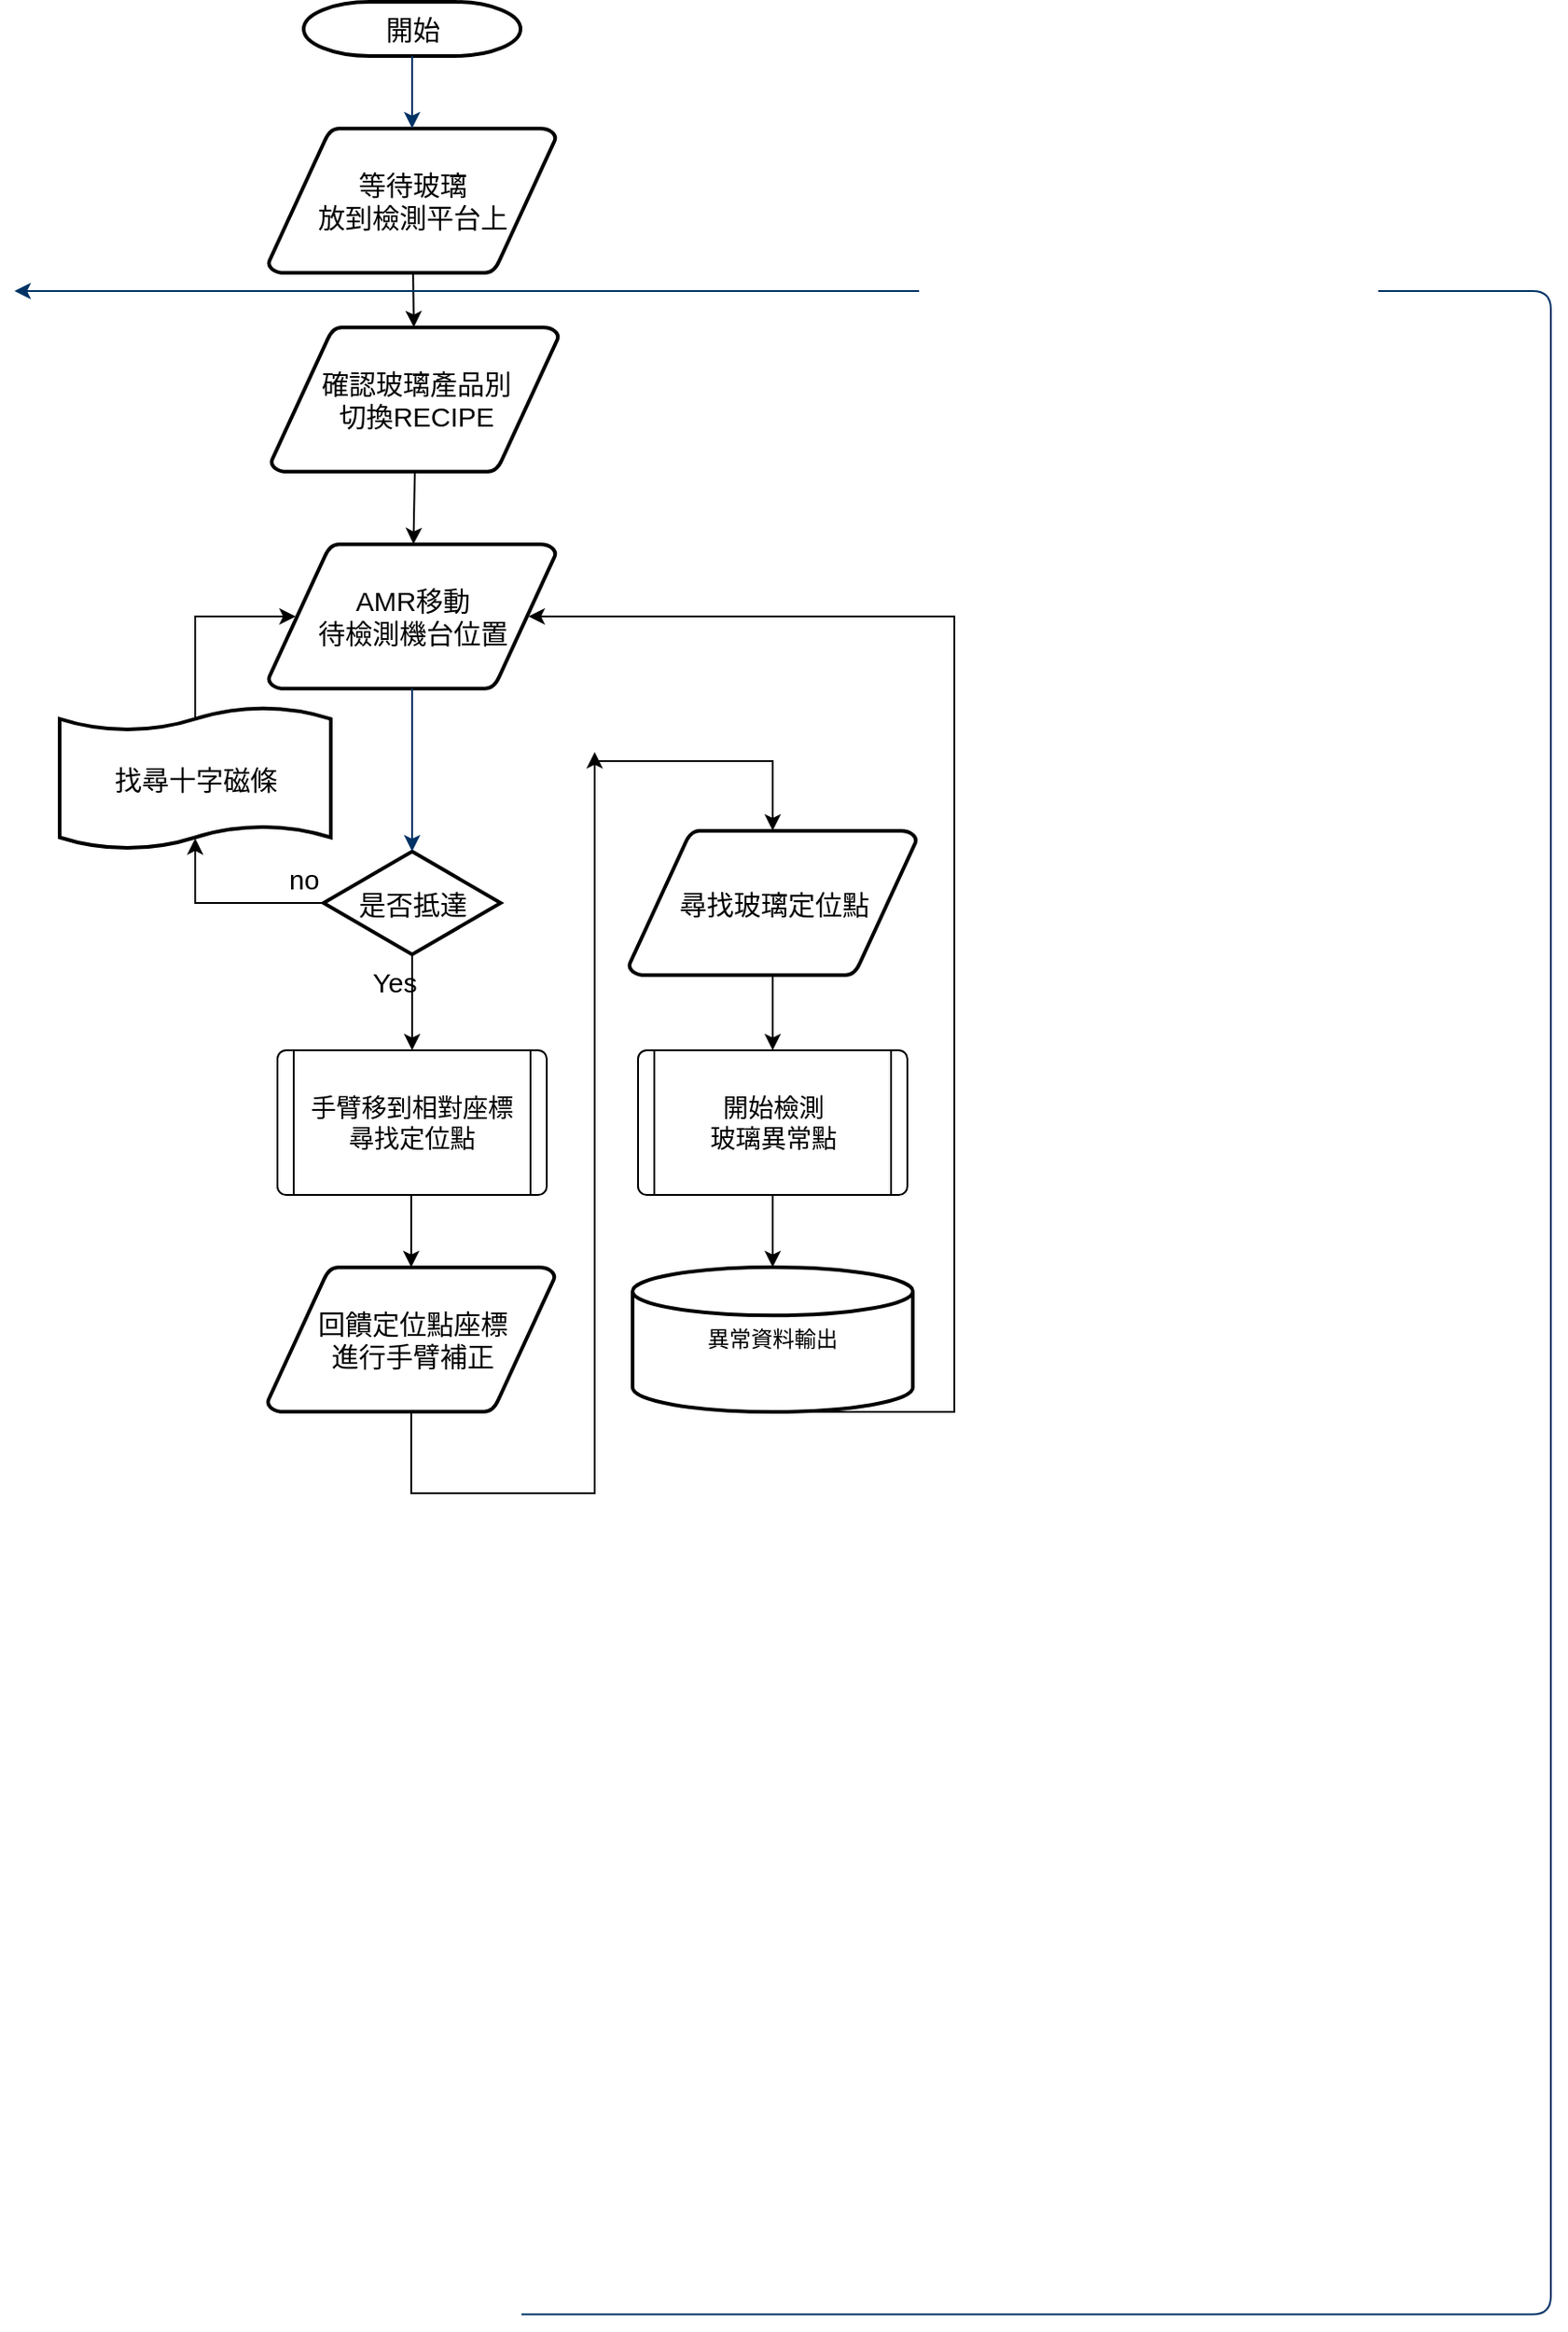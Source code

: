 <mxfile version="21.5.0" type="github">
  <diagram id="6a731a19-8d31-9384-78a2-239565b7b9f0" name="Page-1">
    <mxGraphModel dx="1222" dy="1089" grid="1" gridSize="10" guides="1" tooltips="1" connect="1" arrows="1" fold="1" page="1" pageScale="1" pageWidth="1169" pageHeight="827" background="none" math="0" shadow="0">
      <root>
        <mxCell id="0" />
        <mxCell id="1" parent="0" />
        <mxCell id="2" value="開始" style="shape=mxgraph.flowchart.terminator;strokeWidth=2;gradientColor=none;gradientDirection=north;fontStyle=0;html=1;fontSize=15;" parent="1" vertex="1">
          <mxGeometry x="260" y="60" width="120" height="30" as="geometry" />
        </mxCell>
        <mxCell id="O8AwixYfn_km_ykKzb5U-57" value="" style="edgeStyle=none;rounded=0;orthogonalLoop=1;jettySize=auto;html=1;fontSize=15;" edge="1" parent="1" source="3" target="O8AwixYfn_km_ykKzb5U-56">
          <mxGeometry relative="1" as="geometry" />
        </mxCell>
        <mxCell id="3" value="等待玻璃&lt;br style=&quot;font-size: 15px;&quot;&gt;放到檢測平台上" style="shape=mxgraph.flowchart.data;strokeWidth=2;gradientColor=none;gradientDirection=north;fontStyle=0;html=1;fontSize=15;" parent="1" vertex="1">
          <mxGeometry x="240.5" y="130" width="159" height="80" as="geometry" />
        </mxCell>
        <mxCell id="5" value="AMR移動&lt;br style=&quot;font-size: 15px;&quot;&gt;待檢測機台位置" style="shape=mxgraph.flowchart.data;strokeWidth=2;gradientColor=none;gradientDirection=north;fontStyle=0;html=1;fontSize=15;" parent="1" vertex="1">
          <mxGeometry x="240.5" y="360" width="159" height="80" as="geometry" />
        </mxCell>
        <mxCell id="O8AwixYfn_km_ykKzb5U-72" style="edgeStyle=elbowEdgeStyle;rounded=0;orthogonalLoop=1;jettySize=auto;html=1;exitX=0;exitY=0.5;exitDx=0;exitDy=0;exitPerimeter=0;entryX=0.5;entryY=0.91;entryDx=0;entryDy=0;entryPerimeter=0;fontSize=15;" edge="1" parent="1" source="6" target="51">
          <mxGeometry relative="1" as="geometry">
            <Array as="points">
              <mxPoint x="200" y="540" />
            </Array>
          </mxGeometry>
        </mxCell>
        <mxCell id="O8AwixYfn_km_ykKzb5U-73" style="edgeStyle=elbowEdgeStyle;rounded=0;orthogonalLoop=1;jettySize=auto;html=1;exitX=0.5;exitY=1;exitDx=0;exitDy=0;exitPerimeter=0;entryX=0.5;entryY=0;entryDx=0;entryDy=0;entryPerimeter=0;fontSize=15;" edge="1" parent="1" source="6">
          <mxGeometry relative="1" as="geometry">
            <mxPoint x="319.5" y="640" as="targetPoint" />
          </mxGeometry>
        </mxCell>
        <mxCell id="6" value="是否抵達" style="shape=mxgraph.flowchart.decision;strokeWidth=2;gradientColor=none;gradientDirection=north;fontStyle=0;html=1;fontSize=15;" parent="1" vertex="1">
          <mxGeometry x="271" y="530" width="98" height="57" as="geometry" />
        </mxCell>
        <mxCell id="7" style="fontStyle=1;strokeColor=#003366;strokeWidth=1;html=1;fontSize=15;" parent="1" source="2" target="3" edge="1">
          <mxGeometry relative="1" as="geometry" />
        </mxCell>
        <mxCell id="9" style="entryX=0.5;entryY=0;entryPerimeter=0;fontStyle=1;strokeColor=#003366;strokeWidth=1;html=1;fontSize=15;" parent="1" source="5" target="6" edge="1">
          <mxGeometry relative="1" as="geometry" />
        </mxCell>
        <mxCell id="11" value="no" style="text;fontStyle=0;html=1;strokeColor=none;gradientColor=none;fillColor=none;strokeWidth=2;fontSize=15;" parent="1" vertex="1">
          <mxGeometry x="250" y="530" width="40" height="26" as="geometry" />
        </mxCell>
        <mxCell id="14" value="Yes" style="text;fontStyle=0;html=1;strokeColor=none;gradientColor=none;fillColor=none;strokeWidth=2;align=center;fontSize=15;" parent="1" vertex="1">
          <mxGeometry x="290" y="587" width="40" height="26" as="geometry" />
        </mxCell>
        <mxCell id="45" value="" style="edgeStyle=elbowEdgeStyle;elbow=horizontal;exitX=1;exitY=0.5;exitPerimeter=0;entryX=0.905;entryY=0.5;entryPerimeter=0;fontStyle=1;strokeColor=#003366;strokeWidth=1;html=1;" parent="1" target="34" edge="1">
          <mxGeometry width="100" height="100" as="geometry">
            <mxPoint x="380.5" y="1339.25" as="sourcePoint" />
            <mxPoint x="100" y="220" as="targetPoint" />
            <Array as="points">
              <mxPoint x="950" y="1540" />
            </Array>
          </mxGeometry>
        </mxCell>
        <mxCell id="O8AwixYfn_km_ykKzb5U-68" style="edgeStyle=elbowEdgeStyle;rounded=0;orthogonalLoop=1;jettySize=auto;html=1;exitX=0.5;exitY=0.09;exitDx=0;exitDy=0;exitPerimeter=0;entryX=0.095;entryY=0.5;entryDx=0;entryDy=0;entryPerimeter=0;fontSize=15;" edge="1" parent="1" source="51" target="5">
          <mxGeometry relative="1" as="geometry">
            <Array as="points">
              <mxPoint x="200" y="440" />
            </Array>
          </mxGeometry>
        </mxCell>
        <mxCell id="51" value="找尋十字磁條" style="shape=mxgraph.flowchart.paper_tape;strokeWidth=2;gradientColor=none;gradientDirection=north;fontStyle=0;html=1;fontSize=15;" parent="1" vertex="1">
          <mxGeometry x="125" y="449" width="150" height="81" as="geometry" />
        </mxCell>
        <mxCell id="O8AwixYfn_km_ykKzb5U-58" style="edgeStyle=none;rounded=0;orthogonalLoop=1;jettySize=auto;html=1;exitX=0.5;exitY=1;exitDx=0;exitDy=0;exitPerimeter=0;fontSize=15;" edge="1" parent="1" source="O8AwixYfn_km_ykKzb5U-56" target="5">
          <mxGeometry relative="1" as="geometry" />
        </mxCell>
        <mxCell id="O8AwixYfn_km_ykKzb5U-56" value="確認玻璃產品別&lt;br style=&quot;border-color: var(--border-color); font-size: 15px;&quot;&gt;切換RECIPE" style="shape=mxgraph.flowchart.data;strokeWidth=2;gradientColor=none;gradientDirection=north;fontStyle=0;html=1;fontSize=15;" vertex="1" parent="1">
          <mxGeometry x="242" y="240" width="159" height="80" as="geometry" />
        </mxCell>
        <mxCell id="O8AwixYfn_km_ykKzb5U-75" style="edgeStyle=elbowEdgeStyle;rounded=0;orthogonalLoop=1;jettySize=auto;html=1;exitX=0.5;exitY=1;exitDx=0;exitDy=0;exitPerimeter=0;entryX=0.5;entryY=0;entryDx=0;entryDy=0;entryPerimeter=0;fontSize=15;" edge="1" parent="1" target="O8AwixYfn_km_ykKzb5U-63">
          <mxGeometry relative="1" as="geometry">
            <mxPoint x="319.5" y="720" as="sourcePoint" />
          </mxGeometry>
        </mxCell>
        <mxCell id="O8AwixYfn_km_ykKzb5U-90" style="edgeStyle=elbowEdgeStyle;rounded=0;orthogonalLoop=1;jettySize=auto;elbow=vertical;html=1;exitX=0.5;exitY=1;exitDx=0;exitDy=0;exitPerimeter=0;" edge="1" parent="1" source="O8AwixYfn_km_ykKzb5U-63">
          <mxGeometry relative="1" as="geometry">
            <mxPoint x="421" y="475" as="targetPoint" />
            <mxPoint x="310" y="855" as="sourcePoint" />
            <Array as="points">
              <mxPoint x="380.5" y="885" />
            </Array>
          </mxGeometry>
        </mxCell>
        <mxCell id="O8AwixYfn_km_ykKzb5U-63" value="回饋定位點座標&lt;br style=&quot;font-size: 15px;&quot;&gt;進行手臂補正" style="shape=mxgraph.flowchart.data;strokeWidth=2;gradientColor=none;gradientDirection=north;fontStyle=0;html=1;fontSize=15;" vertex="1" parent="1">
          <mxGeometry x="240" y="760" width="159" height="80" as="geometry" />
        </mxCell>
        <mxCell id="O8AwixYfn_km_ykKzb5U-91" style="edgeStyle=elbowEdgeStyle;rounded=0;orthogonalLoop=1;jettySize=auto;elbow=vertical;html=1;entryX=0.5;entryY=0;entryDx=0;entryDy=0;entryPerimeter=0;" edge="1" parent="1" target="O8AwixYfn_km_ykKzb5U-77">
          <mxGeometry relative="1" as="geometry">
            <mxPoint x="530" y="470" as="targetPoint" />
            <mxPoint x="420" y="480" as="sourcePoint" />
            <Array as="points">
              <mxPoint x="480" y="480" />
            </Array>
          </mxGeometry>
        </mxCell>
        <mxCell id="O8AwixYfn_km_ykKzb5U-92" style="edgeStyle=elbowEdgeStyle;rounded=0;orthogonalLoop=1;jettySize=auto;elbow=vertical;html=1;exitX=0.5;exitY=1;exitDx=0;exitDy=0;exitPerimeter=0;entryX=0.5;entryY=0;entryDx=0;entryDy=0;" edge="1" parent="1" source="O8AwixYfn_km_ykKzb5U-77" target="O8AwixYfn_km_ykKzb5U-84">
          <mxGeometry relative="1" as="geometry" />
        </mxCell>
        <mxCell id="O8AwixYfn_km_ykKzb5U-77" value="尋找玻璃定位點" style="shape=mxgraph.flowchart.data;strokeWidth=2;gradientColor=none;gradientDirection=north;fontStyle=0;html=1;fontSize=15;" vertex="1" parent="1">
          <mxGeometry x="440" y="518.5" width="159" height="80" as="geometry" />
        </mxCell>
        <mxCell id="O8AwixYfn_km_ykKzb5U-81" value="&lt;font style=&quot;font-size: 14px;&quot;&gt;手臂移到相對座標&lt;/font&gt;&lt;br style=&quot;border-color: var(--border-color); font-size: 15px;&quot;&gt;&lt;font style=&quot;font-size: 14px;&quot;&gt;尋找定位點&lt;/font&gt;" style="verticalLabelPosition=middle;verticalAlign=middle;html=1;shape=process;whiteSpace=wrap;rounded=1;size=0.063;arcSize=6;labelPosition=center;align=center;" vertex="1" parent="1">
          <mxGeometry x="245.5" y="640" width="149" height="80" as="geometry" />
        </mxCell>
        <mxCell id="O8AwixYfn_km_ykKzb5U-93" style="edgeStyle=elbowEdgeStyle;rounded=0;orthogonalLoop=1;jettySize=auto;elbow=vertical;html=1;exitX=0.5;exitY=1;exitDx=0;exitDy=0;entryX=0.5;entryY=0;entryDx=0;entryDy=0;entryPerimeter=0;" edge="1" parent="1" source="O8AwixYfn_km_ykKzb5U-84" target="O8AwixYfn_km_ykKzb5U-85">
          <mxGeometry relative="1" as="geometry" />
        </mxCell>
        <mxCell id="O8AwixYfn_km_ykKzb5U-84" value="&lt;font style=&quot;font-size: 14px;&quot;&gt;開始檢測&lt;/font&gt;&lt;br style=&quot;border-color: var(--border-color); font-size: 15px;&quot;&gt;&lt;font style=&quot;font-size: 14px;&quot;&gt;玻璃異常點&lt;/font&gt;" style="verticalLabelPosition=middle;verticalAlign=middle;html=1;shape=process;whiteSpace=wrap;rounded=1;size=0.063;arcSize=6;labelPosition=center;align=center;" vertex="1" parent="1">
          <mxGeometry x="445" y="640" width="149" height="80" as="geometry" />
        </mxCell>
        <mxCell id="O8AwixYfn_km_ykKzb5U-94" style="edgeStyle=elbowEdgeStyle;rounded=0;orthogonalLoop=1;jettySize=auto;elbow=vertical;html=1;exitX=0.5;exitY=1;exitDx=0;exitDy=0;exitPerimeter=0;entryX=0.905;entryY=0.5;entryDx=0;entryDy=0;entryPerimeter=0;" edge="1" parent="1" source="O8AwixYfn_km_ykKzb5U-85" target="5">
          <mxGeometry relative="1" as="geometry">
            <Array as="points">
              <mxPoint x="620" y="410" />
            </Array>
          </mxGeometry>
        </mxCell>
        <mxCell id="O8AwixYfn_km_ykKzb5U-85" value="異常資料輸出" style="strokeWidth=2;html=1;shape=mxgraph.flowchart.database;whiteSpace=wrap;" vertex="1" parent="1">
          <mxGeometry x="442" y="760" width="155" height="80" as="geometry" />
        </mxCell>
      </root>
    </mxGraphModel>
  </diagram>
</mxfile>
